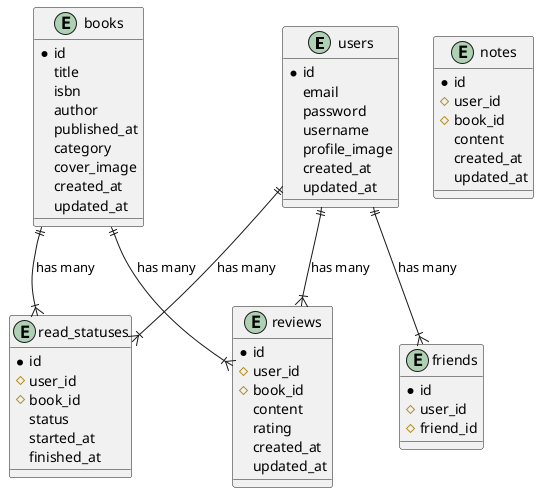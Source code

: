 @startuml
entity users {
  * id
  email
  password
  username
  profile_image
  created_at
  updated_at
}

entity books {
  * id
  title
  isbn
  author
  published_at
  category
  cover_image
  created_at
  updated_at
}

entity reviews {
  * id
  # user_id
  # book_id
  content
  rating
  created_at
  updated_at
}

entity friends {
  * id
  # user_id
  # friend_id
}

entity read_statuses {
  * id
  # user_id
  # book_id
  status
  started_at
  finished_at
}

entity notes {
  * id
  # user_id
  # book_id
  content
  created_at
  updated_at
}

users ||--|{ reviews : has many
users ||--|{ friends : has many
users ||--|{ read_statuses : has many
books ||--|{ reviews : has many
books ||--|{ read_statuses : has many

@enduml